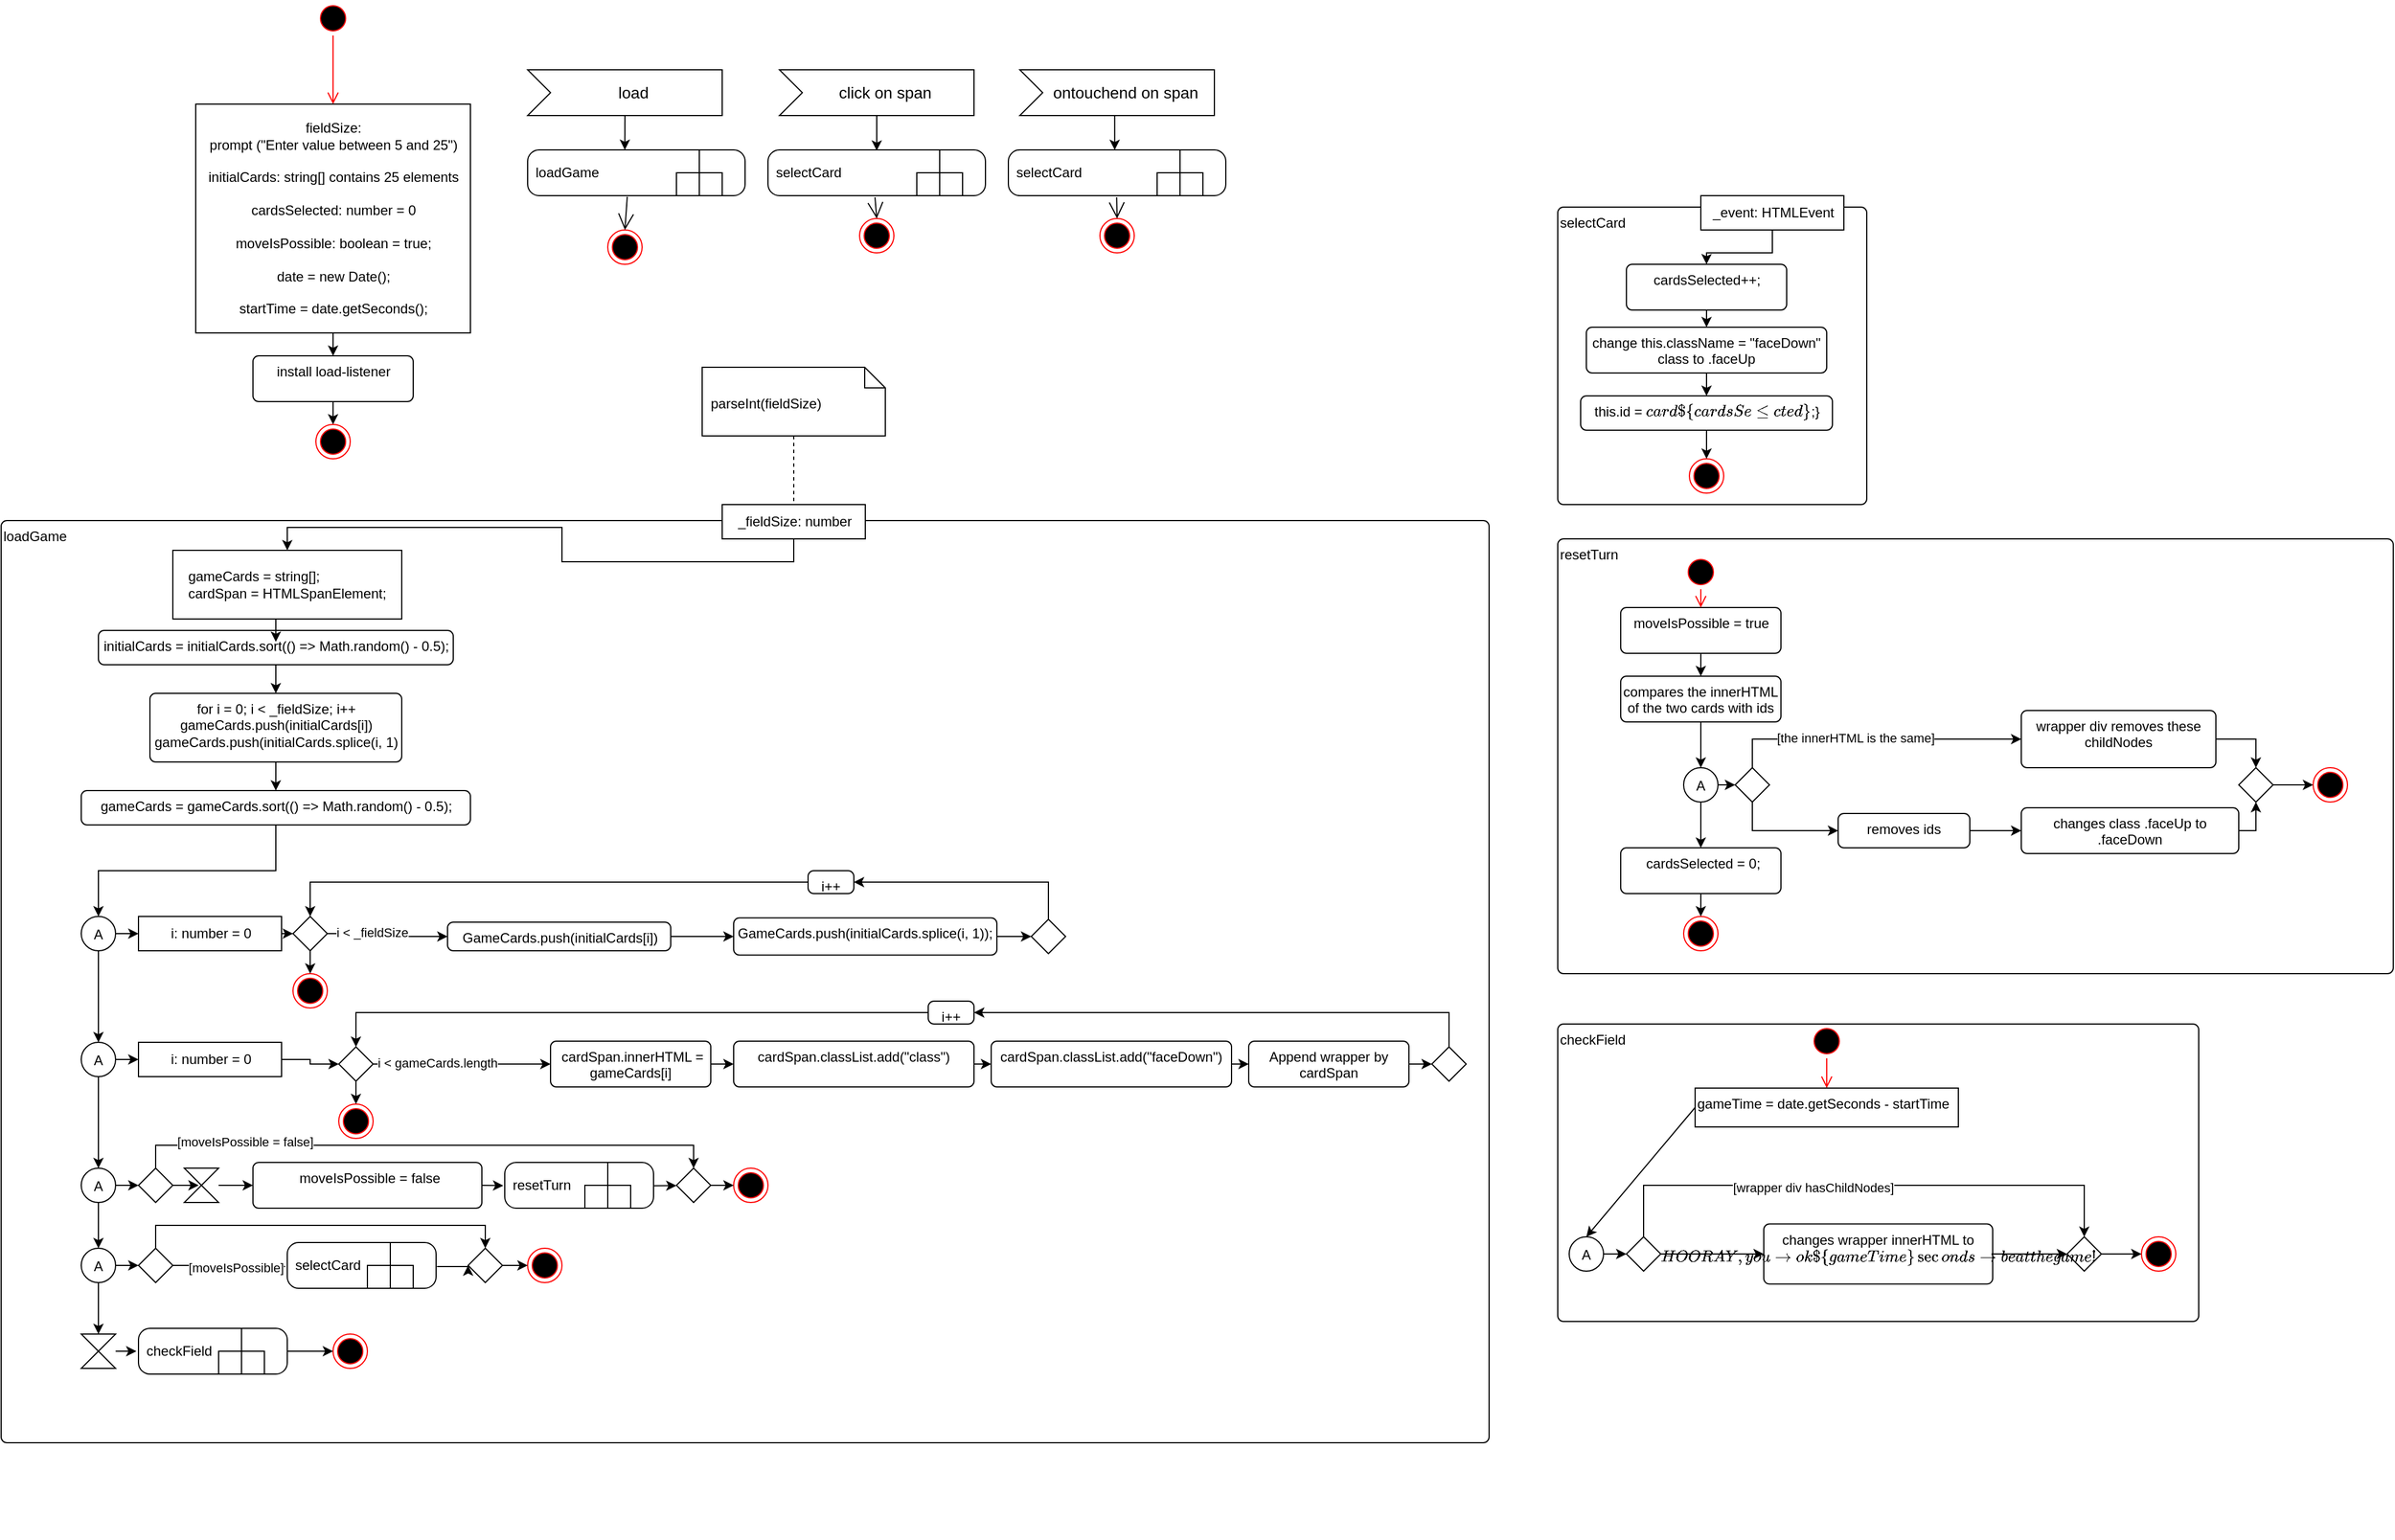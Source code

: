 <mxfile version="17.4.2" type="device"><diagram id="jdopjP7UyRHv-_mpUukn" name="Page-1"><mxGraphModel dx="951" dy="533" grid="1" gridSize="10" guides="1" tooltips="1" connect="1" arrows="0" fold="1" page="1" pageScale="1" pageWidth="2336" pageHeight="1654" background="none" math="0" shadow="0"><root><mxCell id="0"/><mxCell id="1" parent="0"/><mxCell id="LAQ2W7BUD5hDsQuwMVyT-1" value="" style="ellipse;html=1;shape=startState;fillColor=#000000;strokeColor=#ff0000;" vertex="1" parent="1"><mxGeometry x="465" y="200" width="30" height="30" as="geometry"/></mxCell><mxCell id="LAQ2W7BUD5hDsQuwMVyT-2" value="" style="edgeStyle=orthogonalEdgeStyle;html=1;verticalAlign=bottom;endArrow=open;endSize=8;strokeColor=#ff0000;rounded=0;entryX=0.5;entryY=0;entryDx=0;entryDy=0;" edge="1" source="LAQ2W7BUD5hDsQuwMVyT-1" parent="1" target="LAQ2W7BUD5hDsQuwMVyT-3"><mxGeometry relative="1" as="geometry"><mxPoint x="465" y="300" as="targetPoint"/></mxGeometry></mxCell><mxCell id="LAQ2W7BUD5hDsQuwMVyT-111" style="edgeStyle=orthogonalEdgeStyle;rounded=0;orthogonalLoop=1;jettySize=auto;html=1;exitX=0.5;exitY=1;exitDx=0;exitDy=0;entryX=0.5;entryY=0;entryDx=0;entryDy=0;" edge="1" parent="1" source="LAQ2W7BUD5hDsQuwMVyT-3" target="LAQ2W7BUD5hDsQuwMVyT-6"><mxGeometry relative="1" as="geometry"/></mxCell><mxCell id="LAQ2W7BUD5hDsQuwMVyT-3" value="fieldSize:&lt;br&gt;prompt (&quot;Enter value between 5 and 25&quot;)&lt;br&gt;&lt;br&gt;initialCards: string[] contains 25 elements&lt;br&gt;&lt;br&gt;cardsSelected: number = 0&lt;br&gt;&lt;br&gt;moveIsPossible: boolean = true;&lt;br&gt;&lt;br&gt;date = new Date();&lt;br&gt;&lt;br&gt;startTime = date.getSeconds();" style="html=1;" vertex="1" parent="1"><mxGeometry x="360" y="290" width="240" height="200" as="geometry"/></mxCell><mxCell id="LAQ2W7BUD5hDsQuwMVyT-101" style="edgeStyle=orthogonalEdgeStyle;rounded=0;orthogonalLoop=1;jettySize=auto;html=1;exitX=0;exitY=0;exitDx=85;exitDy=40;exitPerimeter=0;entryX=0.447;entryY=0;entryDx=0;entryDy=0;entryPerimeter=0;" edge="1" parent="1" source="LAQ2W7BUD5hDsQuwMVyT-4" target="LAQ2W7BUD5hDsQuwMVyT-5"><mxGeometry relative="1" as="geometry"/></mxCell><mxCell id="LAQ2W7BUD5hDsQuwMVyT-4" value="load" style="html=1;shape=mxgraph.infographic.ribbonSimple;notch1=20;notch2=0;align=center;verticalAlign=middle;fontSize=14;fontStyle=0;fillColor=#FFFFFF;flipH=0;spacingRight=0;spacingLeft=14;" vertex="1" parent="1"><mxGeometry x="650" y="260" width="170" height="40" as="geometry"/></mxCell><mxCell id="LAQ2W7BUD5hDsQuwMVyT-5" value="loadGame" style="shape=mxgraph.uml25.behaviorAction;html=1;rounded=1;absoluteArcSize=1;arcSize=10;align=left;spacingLeft=5;" vertex="1" parent="1"><mxGeometry x="650" y="330" width="190" height="40" as="geometry"/></mxCell><mxCell id="LAQ2W7BUD5hDsQuwMVyT-113" style="edgeStyle=orthogonalEdgeStyle;rounded=0;orthogonalLoop=1;jettySize=auto;html=1;exitX=0.5;exitY=1;exitDx=0;exitDy=0;entryX=0.5;entryY=0;entryDx=0;entryDy=0;" edge="1" parent="1" source="LAQ2W7BUD5hDsQuwMVyT-6" target="LAQ2W7BUD5hDsQuwMVyT-112"><mxGeometry relative="1" as="geometry"/></mxCell><mxCell id="LAQ2W7BUD5hDsQuwMVyT-6" value="install load-listener" style="html=1;align=center;verticalAlign=top;rounded=1;absoluteArcSize=1;arcSize=10;dashed=0;" vertex="1" parent="1"><mxGeometry x="410" y="510" width="140" height="40" as="geometry"/></mxCell><mxCell id="LAQ2W7BUD5hDsQuwMVyT-102" style="edgeStyle=orthogonalEdgeStyle;rounded=0;orthogonalLoop=1;jettySize=auto;html=1;exitX=0;exitY=0;exitDx=85;exitDy=40;exitPerimeter=0;entryX=0.5;entryY=0.017;entryDx=0;entryDy=0;entryPerimeter=0;" edge="1" parent="1" source="LAQ2W7BUD5hDsQuwMVyT-8" target="LAQ2W7BUD5hDsQuwMVyT-10"><mxGeometry relative="1" as="geometry"/></mxCell><mxCell id="LAQ2W7BUD5hDsQuwMVyT-8" value="click on span" style="html=1;shape=mxgraph.infographic.ribbonSimple;notch1=20;notch2=0;align=center;verticalAlign=middle;fontSize=14;fontStyle=0;fillColor=#FFFFFF;flipH=0;spacingRight=0;spacingLeft=14;" vertex="1" parent="1"><mxGeometry x="870" y="260" width="170" height="40" as="geometry"/></mxCell><mxCell id="LAQ2W7BUD5hDsQuwMVyT-103" style="edgeStyle=orthogonalEdgeStyle;rounded=0;orthogonalLoop=1;jettySize=auto;html=1;exitX=0;exitY=0;exitDx=85;exitDy=40;exitPerimeter=0;entryX=0.489;entryY=0.002;entryDx=0;entryDy=0;entryPerimeter=0;" edge="1" parent="1" source="LAQ2W7BUD5hDsQuwMVyT-9" target="LAQ2W7BUD5hDsQuwMVyT-14"><mxGeometry relative="1" as="geometry"/></mxCell><mxCell id="LAQ2W7BUD5hDsQuwMVyT-9" value="ontouchend on span" style="html=1;shape=mxgraph.infographic.ribbonSimple;notch1=20;notch2=0;align=center;verticalAlign=middle;fontSize=14;fontStyle=0;fillColor=#FFFFFF;flipH=0;spacingRight=0;spacingLeft=14;" vertex="1" parent="1"><mxGeometry x="1080" y="260" width="170" height="40" as="geometry"/></mxCell><mxCell id="LAQ2W7BUD5hDsQuwMVyT-10" value="selectCard" style="shape=mxgraph.uml25.behaviorAction;html=1;rounded=1;absoluteArcSize=1;arcSize=10;align=left;spacingLeft=5;" vertex="1" parent="1"><mxGeometry x="860" y="330" width="190" height="40" as="geometry"/></mxCell><mxCell id="LAQ2W7BUD5hDsQuwMVyT-14" value="selectCard" style="shape=mxgraph.uml25.behaviorAction;html=1;rounded=1;absoluteArcSize=1;arcSize=10;align=left;spacingLeft=5;" vertex="1" parent="1"><mxGeometry x="1070" y="330" width="190" height="40" as="geometry"/></mxCell><mxCell id="LAQ2W7BUD5hDsQuwMVyT-97" value="" style="group" vertex="1" connectable="0" parent="1"><mxGeometry x="1550" y="670" width="730" height="380" as="geometry"/></mxCell><mxCell id="LAQ2W7BUD5hDsQuwMVyT-12" value="resetTurn&lt;br&gt;&lt;br&gt;&lt;br&gt;" style="html=1;align=left;verticalAlign=top;rounded=1;absoluteArcSize=1;arcSize=10;dashed=0;" vertex="1" parent="LAQ2W7BUD5hDsQuwMVyT-97"><mxGeometry width="730" height="380" as="geometry"/></mxCell><mxCell id="LAQ2W7BUD5hDsQuwMVyT-51" value="&amp;nbsp;cardsSelected = 0;" style="html=1;align=center;verticalAlign=top;rounded=1;absoluteArcSize=1;arcSize=10;dashed=0;" vertex="1" parent="LAQ2W7BUD5hDsQuwMVyT-97"><mxGeometry x="55" y="270" width="140" height="40" as="geometry"/></mxCell><mxCell id="LAQ2W7BUD5hDsQuwMVyT-81" style="edgeStyle=orthogonalEdgeStyle;rounded=0;orthogonalLoop=1;jettySize=auto;html=1;exitX=0.5;exitY=1;exitDx=0;exitDy=0;entryX=0.5;entryY=0;entryDx=0;entryDy=0;" edge="1" parent="LAQ2W7BUD5hDsQuwMVyT-97" source="LAQ2W7BUD5hDsQuwMVyT-247" target="LAQ2W7BUD5hDsQuwMVyT-51"><mxGeometry relative="1" as="geometry"><mxPoint x="125" y="248" as="sourcePoint"/></mxGeometry></mxCell><mxCell id="LAQ2W7BUD5hDsQuwMVyT-80" style="edgeStyle=orthogonalEdgeStyle;rounded=0;orthogonalLoop=1;jettySize=auto;html=1;exitX=0.5;exitY=1;exitDx=0;exitDy=0;entryX=0.5;entryY=0;entryDx=0;entryDy=0;" edge="1" parent="LAQ2W7BUD5hDsQuwMVyT-97" source="LAQ2W7BUD5hDsQuwMVyT-53" target="LAQ2W7BUD5hDsQuwMVyT-247"><mxGeometry relative="1" as="geometry"><mxPoint x="125" y="178" as="targetPoint"/></mxGeometry></mxCell><mxCell id="LAQ2W7BUD5hDsQuwMVyT-53" value="compares the innerHTML of the two cards with ids" style="html=1;align=center;verticalAlign=top;rounded=1;absoluteArcSize=1;arcSize=10;dashed=0;whiteSpace=wrap;" vertex="1" parent="LAQ2W7BUD5hDsQuwMVyT-97"><mxGeometry x="55" y="120" width="140" height="40" as="geometry"/></mxCell><mxCell id="LAQ2W7BUD5hDsQuwMVyT-96" style="edgeStyle=orthogonalEdgeStyle;rounded=0;orthogonalLoop=1;jettySize=auto;html=1;exitX=0.5;exitY=1;exitDx=0;exitDy=0;entryX=0.5;entryY=0;entryDx=0;entryDy=0;" edge="1" parent="LAQ2W7BUD5hDsQuwMVyT-97" source="LAQ2W7BUD5hDsQuwMVyT-54" target="LAQ2W7BUD5hDsQuwMVyT-53"><mxGeometry relative="1" as="geometry"/></mxCell><mxCell id="LAQ2W7BUD5hDsQuwMVyT-54" value="moveIsPossible = true" style="html=1;align=center;verticalAlign=top;rounded=1;absoluteArcSize=1;arcSize=10;dashed=0;" vertex="1" parent="LAQ2W7BUD5hDsQuwMVyT-97"><mxGeometry x="55" y="60" width="140" height="40" as="geometry"/></mxCell><mxCell id="LAQ2W7BUD5hDsQuwMVyT-82" value="" style="ellipse;html=1;shape=endState;fillColor=#000000;strokeColor=#ff0000;" vertex="1" parent="LAQ2W7BUD5hDsQuwMVyT-97"><mxGeometry x="110" y="330" width="30" height="30" as="geometry"/></mxCell><mxCell id="LAQ2W7BUD5hDsQuwMVyT-83" style="edgeStyle=orthogonalEdgeStyle;rounded=0;orthogonalLoop=1;jettySize=auto;html=1;exitX=0.5;exitY=1;exitDx=0;exitDy=0;entryX=0.5;entryY=0;entryDx=0;entryDy=0;" edge="1" parent="LAQ2W7BUD5hDsQuwMVyT-97" source="LAQ2W7BUD5hDsQuwMVyT-51" target="LAQ2W7BUD5hDsQuwMVyT-82"><mxGeometry relative="1" as="geometry"/></mxCell><mxCell id="LAQ2W7BUD5hDsQuwMVyT-92" value="" style="ellipse;html=1;shape=startState;fillColor=#000000;strokeColor=#ff0000;" vertex="1" parent="LAQ2W7BUD5hDsQuwMVyT-97"><mxGeometry x="110" y="14" width="30" height="30" as="geometry"/></mxCell><mxCell id="LAQ2W7BUD5hDsQuwMVyT-93" value="" style="edgeStyle=orthogonalEdgeStyle;html=1;verticalAlign=bottom;endArrow=open;endSize=8;strokeColor=#ff0000;rounded=0;entryX=0.5;entryY=0;entryDx=0;entryDy=0;" edge="1" source="LAQ2W7BUD5hDsQuwMVyT-92" parent="LAQ2W7BUD5hDsQuwMVyT-97" target="LAQ2W7BUD5hDsQuwMVyT-54"><mxGeometry relative="1" as="geometry"><mxPoint x="125" y="104" as="targetPoint"/></mxGeometry></mxCell><mxCell id="LAQ2W7BUD5hDsQuwMVyT-250" value="" style="group" vertex="1" connectable="0" parent="LAQ2W7BUD5hDsQuwMVyT-97"><mxGeometry x="110" y="150" width="580" height="125" as="geometry"/></mxCell><mxCell id="LAQ2W7BUD5hDsQuwMVyT-225" value="" style="group" vertex="1" connectable="0" parent="LAQ2W7BUD5hDsQuwMVyT-250"><mxGeometry x="45" width="535" height="125" as="geometry"/></mxCell><mxCell id="LAQ2W7BUD5hDsQuwMVyT-198" value="" style="rhombus;strokeColor=default;gradientColor=none;" vertex="1" parent="LAQ2W7BUD5hDsQuwMVyT-225"><mxGeometry x="440" y="50" width="30" height="30" as="geometry"/></mxCell><mxCell id="LAQ2W7BUD5hDsQuwMVyT-199" value="" style="rhombus;strokeColor=default;gradientColor=none;" vertex="1" parent="LAQ2W7BUD5hDsQuwMVyT-225"><mxGeometry y="50" width="30" height="30" as="geometry"/></mxCell><mxCell id="LAQ2W7BUD5hDsQuwMVyT-204" value="&lt;span style=&quot;color: rgba(0 , 0 , 0 , 0) ; font-family: monospace ; font-size: 0px&quot;&gt;%3CmxGraphModel%3E%3Croot%3E%3CmxCell%20id%3D%220%22%2F%3E%3CmxCell%20id%3D%221%22%20parent%3D%220%22%2F%3E%3CmxCell%20id%3D%222%22%20value%3D%22if%20they%20are%20the%20same%20they%20get%20removed%20from%20the%20div%2C%26lt%3Bbr%26gt%3Belse%20it%20changes%20class%20.faceUp%20to%20.faceDown%22%20style%3D%22html%3D1%3Balign%3Dcenter%3BverticalAlign%3Dtop%3Brounded%3D1%3BabsoluteArcSize%3D1%3BarcSize%3D10%3Bdashed%3D0%3BwhiteSpace%3Dwrap%3B%22%20vertex%3D%221%22%20parent%3D%221%22%3E%3CmxGeometry%20x%3D%221130%22%20y%3D%22818%22%20width%3D%22190%22%20height%3D%2270%22%20as%3D%22geometry%22%2F%3E%3C%2FmxCell%3E%3C%2Froot%3E%3C%2FmxGraphModel%3E&lt;/span&gt;removes ids" style="html=1;align=center;verticalAlign=top;rounded=1;absoluteArcSize=1;arcSize=10;dashed=0;whiteSpace=wrap;" vertex="1" parent="LAQ2W7BUD5hDsQuwMVyT-225"><mxGeometry x="90" y="90" width="115" height="30" as="geometry"/></mxCell><mxCell id="LAQ2W7BUD5hDsQuwMVyT-208" style="edgeStyle=orthogonalEdgeStyle;rounded=0;orthogonalLoop=1;jettySize=auto;html=1;exitX=0.5;exitY=1;exitDx=0;exitDy=0;entryX=0;entryY=0.5;entryDx=0;entryDy=0;" edge="1" parent="LAQ2W7BUD5hDsQuwMVyT-225" source="LAQ2W7BUD5hDsQuwMVyT-199" target="LAQ2W7BUD5hDsQuwMVyT-204"><mxGeometry relative="1" as="geometry"/></mxCell><mxCell id="LAQ2W7BUD5hDsQuwMVyT-210" style="edgeStyle=orthogonalEdgeStyle;rounded=0;orthogonalLoop=1;jettySize=auto;html=1;exitX=1;exitY=0.5;exitDx=0;exitDy=0;entryX=0.5;entryY=0;entryDx=0;entryDy=0;" edge="1" parent="LAQ2W7BUD5hDsQuwMVyT-225" source="LAQ2W7BUD5hDsQuwMVyT-205" target="LAQ2W7BUD5hDsQuwMVyT-198"><mxGeometry relative="1" as="geometry"/></mxCell><mxCell id="LAQ2W7BUD5hDsQuwMVyT-205" value="wrapper div removes these childNodes" style="html=1;align=center;verticalAlign=top;rounded=1;absoluteArcSize=1;arcSize=10;dashed=0;whiteSpace=wrap;" vertex="1" parent="LAQ2W7BUD5hDsQuwMVyT-225"><mxGeometry x="250" width="170" height="50" as="geometry"/></mxCell><mxCell id="LAQ2W7BUD5hDsQuwMVyT-207" style="edgeStyle=orthogonalEdgeStyle;rounded=0;orthogonalLoop=1;jettySize=auto;html=1;exitX=0.5;exitY=0;exitDx=0;exitDy=0;entryX=0;entryY=0.5;entryDx=0;entryDy=0;" edge="1" parent="LAQ2W7BUD5hDsQuwMVyT-225" source="LAQ2W7BUD5hDsQuwMVyT-199" target="LAQ2W7BUD5hDsQuwMVyT-205"><mxGeometry relative="1" as="geometry"/></mxCell><mxCell id="LAQ2W7BUD5hDsQuwMVyT-249" value="[the innerHTML is the same]" style="edgeLabel;html=1;align=center;verticalAlign=middle;resizable=0;points=[];" vertex="1" connectable="0" parent="LAQ2W7BUD5hDsQuwMVyT-207"><mxGeometry x="-0.118" y="1" relative="1" as="geometry"><mxPoint as="offset"/></mxGeometry></mxCell><mxCell id="LAQ2W7BUD5hDsQuwMVyT-211" style="edgeStyle=orthogonalEdgeStyle;rounded=0;orthogonalLoop=1;jettySize=auto;html=1;exitX=1;exitY=0.5;exitDx=0;exitDy=0;entryX=0.5;entryY=1;entryDx=0;entryDy=0;" edge="1" parent="LAQ2W7BUD5hDsQuwMVyT-225" source="LAQ2W7BUD5hDsQuwMVyT-206" target="LAQ2W7BUD5hDsQuwMVyT-198"><mxGeometry relative="1" as="geometry"/></mxCell><mxCell id="LAQ2W7BUD5hDsQuwMVyT-206" value="changes class .faceUp to .faceDown" style="html=1;align=center;verticalAlign=top;rounded=1;absoluteArcSize=1;arcSize=10;dashed=0;whiteSpace=wrap;" vertex="1" parent="LAQ2W7BUD5hDsQuwMVyT-225"><mxGeometry x="250" y="85" width="190" height="40" as="geometry"/></mxCell><mxCell id="LAQ2W7BUD5hDsQuwMVyT-209" style="edgeStyle=orthogonalEdgeStyle;rounded=0;orthogonalLoop=1;jettySize=auto;html=1;exitX=1;exitY=0.5;exitDx=0;exitDy=0;entryX=0;entryY=0.5;entryDx=0;entryDy=0;" edge="1" parent="LAQ2W7BUD5hDsQuwMVyT-225" source="LAQ2W7BUD5hDsQuwMVyT-204" target="LAQ2W7BUD5hDsQuwMVyT-206"><mxGeometry relative="1" as="geometry"/></mxCell><mxCell id="LAQ2W7BUD5hDsQuwMVyT-212" value="" style="ellipse;html=1;shape=endState;fillColor=#000000;strokeColor=#ff0000;" vertex="1" parent="LAQ2W7BUD5hDsQuwMVyT-225"><mxGeometry x="505" y="50" width="30" height="30" as="geometry"/></mxCell><mxCell id="LAQ2W7BUD5hDsQuwMVyT-213" style="edgeStyle=orthogonalEdgeStyle;rounded=0;orthogonalLoop=1;jettySize=auto;html=1;exitX=1;exitY=0.5;exitDx=0;exitDy=0;entryX=0;entryY=0.5;entryDx=0;entryDy=0;" edge="1" parent="LAQ2W7BUD5hDsQuwMVyT-225" source="LAQ2W7BUD5hDsQuwMVyT-198" target="LAQ2W7BUD5hDsQuwMVyT-212"><mxGeometry relative="1" as="geometry"/></mxCell><mxCell id="LAQ2W7BUD5hDsQuwMVyT-248" style="edgeStyle=orthogonalEdgeStyle;rounded=0;orthogonalLoop=1;jettySize=auto;html=1;exitX=1;exitY=0.5;exitDx=0;exitDy=0;entryX=0;entryY=0.5;entryDx=0;entryDy=0;" edge="1" parent="LAQ2W7BUD5hDsQuwMVyT-250" source="LAQ2W7BUD5hDsQuwMVyT-247" target="LAQ2W7BUD5hDsQuwMVyT-199"><mxGeometry relative="1" as="geometry"/></mxCell><mxCell id="LAQ2W7BUD5hDsQuwMVyT-247" value="A" style="ellipse;fillColor=#ffffff;strokeColor=#000000;" vertex="1" parent="LAQ2W7BUD5hDsQuwMVyT-250"><mxGeometry y="50" width="30" height="30" as="geometry"/></mxCell><mxCell id="LAQ2W7BUD5hDsQuwMVyT-98" value="" style="group" vertex="1" connectable="0" parent="1"><mxGeometry x="1550" y="1094" width="660" height="450" as="geometry"/></mxCell><mxCell id="LAQ2W7BUD5hDsQuwMVyT-251" value="" style="group" vertex="1" connectable="0" parent="LAQ2W7BUD5hDsQuwMVyT-98"><mxGeometry width="560" height="450" as="geometry"/></mxCell><mxCell id="LAQ2W7BUD5hDsQuwMVyT-13" value="checkField&lt;br&gt;&lt;br&gt;" style="html=1;align=left;verticalAlign=top;rounded=1;absoluteArcSize=1;arcSize=10;dashed=0;" vertex="1" parent="LAQ2W7BUD5hDsQuwMVyT-251"><mxGeometry width="560" height="260" as="geometry"/></mxCell><mxCell id="LAQ2W7BUD5hDsQuwMVyT-84" value="" style="ellipse;html=1;shape=startState;fillColor=#000000;strokeColor=#ff0000;" vertex="1" parent="LAQ2W7BUD5hDsQuwMVyT-251"><mxGeometry x="220" width="30" height="30" as="geometry"/></mxCell><mxCell id="LAQ2W7BUD5hDsQuwMVyT-85" value="" style="edgeStyle=orthogonalEdgeStyle;html=1;verticalAlign=bottom;endArrow=open;endSize=8;strokeColor=#ff0000;rounded=0;entryX=0.5;entryY=0;entryDx=0;entryDy=0;" edge="1" source="LAQ2W7BUD5hDsQuwMVyT-84" parent="LAQ2W7BUD5hDsQuwMVyT-251" target="LAQ2W7BUD5hDsQuwMVyT-261"><mxGeometry relative="1" as="geometry"><mxPoint x="140" y="60" as="targetPoint"/></mxGeometry></mxCell><mxCell id="LAQ2W7BUD5hDsQuwMVyT-261" value="gameTime = date.getSeconds - startTime" style="whiteSpace=wrap;html=1;strokeColor=default;gradientColor=none;verticalAlign=top;align=left;" vertex="1" parent="LAQ2W7BUD5hDsQuwMVyT-251"><mxGeometry x="120" y="56" width="230" height="34" as="geometry"/></mxCell><mxCell id="LAQ2W7BUD5hDsQuwMVyT-263" value="A" style="ellipse;fillColor=#ffffff;strokeColor=#000000;" vertex="1" parent="LAQ2W7BUD5hDsQuwMVyT-251"><mxGeometry x="10" y="186.0" width="30" height="30" as="geometry"/></mxCell><mxCell id="LAQ2W7BUD5hDsQuwMVyT-226" value="" style="group" vertex="1" connectable="0" parent="LAQ2W7BUD5hDsQuwMVyT-251"><mxGeometry x="60" y="146.01" width="480" height="81.25" as="geometry"/></mxCell><mxCell id="LAQ2W7BUD5hDsQuwMVyT-201" value="" style="rhombus;strokeColor=default;gradientColor=none;" vertex="1" parent="LAQ2W7BUD5hDsQuwMVyT-226"><mxGeometry x="385" y="40" width="30" height="30" as="geometry"/></mxCell><mxCell id="LAQ2W7BUD5hDsQuwMVyT-215" style="edgeStyle=orthogonalEdgeStyle;rounded=0;orthogonalLoop=1;jettySize=auto;html=1;exitX=0.5;exitY=0;exitDx=0;exitDy=0;entryX=0.5;entryY=0;entryDx=0;entryDy=0;" edge="1" parent="LAQ2W7BUD5hDsQuwMVyT-226" source="LAQ2W7BUD5hDsQuwMVyT-202" target="LAQ2W7BUD5hDsQuwMVyT-201"><mxGeometry relative="1" as="geometry"><Array as="points"><mxPoint x="15" y="-5"/><mxPoint x="400" y="-5"/></Array></mxGeometry></mxCell><mxCell id="LAQ2W7BUD5hDsQuwMVyT-218" value="[wrapper div hasChildNodes]" style="edgeLabel;html=1;align=center;verticalAlign=middle;resizable=0;points=[];" vertex="1" connectable="0" parent="LAQ2W7BUD5hDsQuwMVyT-215"><mxGeometry x="-0.187" y="-2" relative="1" as="geometry"><mxPoint as="offset"/></mxGeometry></mxCell><mxCell id="LAQ2W7BUD5hDsQuwMVyT-202" value="" style="rhombus;strokeColor=default;gradientColor=none;" vertex="1" parent="LAQ2W7BUD5hDsQuwMVyT-226"><mxGeometry y="40" width="30" height="30" as="geometry"/></mxCell><mxCell id="LAQ2W7BUD5hDsQuwMVyT-217" style="edgeStyle=orthogonalEdgeStyle;rounded=0;orthogonalLoop=1;jettySize=auto;html=1;exitX=1;exitY=0.5;exitDx=0;exitDy=0;entryX=0;entryY=0.5;entryDx=0;entryDy=0;" edge="1" parent="LAQ2W7BUD5hDsQuwMVyT-226" source="LAQ2W7BUD5hDsQuwMVyT-214" target="LAQ2W7BUD5hDsQuwMVyT-201"><mxGeometry relative="1" as="geometry"/></mxCell><mxCell id="LAQ2W7BUD5hDsQuwMVyT-214" value="changes wrapper innerHTML to `HOORAY, you took ${gameTime} seconds to beat the game!`" style="html=1;align=center;verticalAlign=top;rounded=1;absoluteArcSize=1;arcSize=10;dashed=0;whiteSpace=wrap;" vertex="1" parent="LAQ2W7BUD5hDsQuwMVyT-226"><mxGeometry x="120" y="28.75" width="200" height="52.5" as="geometry"/></mxCell><mxCell id="LAQ2W7BUD5hDsQuwMVyT-216" style="edgeStyle=orthogonalEdgeStyle;rounded=0;orthogonalLoop=1;jettySize=auto;html=1;exitX=1;exitY=0.5;exitDx=0;exitDy=0;entryX=0;entryY=0.5;entryDx=0;entryDy=0;" edge="1" parent="LAQ2W7BUD5hDsQuwMVyT-226" source="LAQ2W7BUD5hDsQuwMVyT-202" target="LAQ2W7BUD5hDsQuwMVyT-214"><mxGeometry relative="1" as="geometry"/></mxCell><mxCell id="LAQ2W7BUD5hDsQuwMVyT-219" value="" style="ellipse;html=1;shape=endState;fillColor=#000000;strokeColor=#ff0000;" vertex="1" parent="LAQ2W7BUD5hDsQuwMVyT-226"><mxGeometry x="450" y="40" width="30" height="30" as="geometry"/></mxCell><mxCell id="LAQ2W7BUD5hDsQuwMVyT-220" style="edgeStyle=orthogonalEdgeStyle;rounded=0;orthogonalLoop=1;jettySize=auto;html=1;exitX=1;exitY=0.5;exitDx=0;exitDy=0;entryX=0;entryY=0.5;entryDx=0;entryDy=0;" edge="1" parent="LAQ2W7BUD5hDsQuwMVyT-226" source="LAQ2W7BUD5hDsQuwMVyT-201" target="LAQ2W7BUD5hDsQuwMVyT-219"><mxGeometry relative="1" as="geometry"/></mxCell><mxCell id="LAQ2W7BUD5hDsQuwMVyT-269" value="" style="endArrow=classic;html=1;rounded=1;exitX=0;exitY=0.5;exitDx=0;exitDy=0;entryX=0.5;entryY=0;entryDx=0;entryDy=0;" edge="1" parent="LAQ2W7BUD5hDsQuwMVyT-251" source="LAQ2W7BUD5hDsQuwMVyT-261" target="LAQ2W7BUD5hDsQuwMVyT-263"><mxGeometry width="50" height="50" relative="1" as="geometry"><mxPoint x="90" y="256" as="sourcePoint"/><mxPoint x="140" y="206" as="targetPoint"/></mxGeometry></mxCell><mxCell id="LAQ2W7BUD5hDsQuwMVyT-270" value="" style="endArrow=classic;html=1;rounded=1;exitX=1;exitY=0.5;exitDx=0;exitDy=0;entryX=0;entryY=0.5;entryDx=0;entryDy=0;" edge="1" parent="LAQ2W7BUD5hDsQuwMVyT-251" source="LAQ2W7BUD5hDsQuwMVyT-263" target="LAQ2W7BUD5hDsQuwMVyT-202"><mxGeometry width="50" height="50" relative="1" as="geometry"><mxPoint x="90" y="256" as="sourcePoint"/><mxPoint x="140" y="206" as="targetPoint"/></mxGeometry></mxCell><mxCell id="LAQ2W7BUD5hDsQuwMVyT-99" value="" style="group" vertex="1" connectable="0" parent="1"><mxGeometry x="1550" y="370" width="270" height="270" as="geometry"/></mxCell><mxCell id="LAQ2W7BUD5hDsQuwMVyT-11" value="selectCard&lt;br&gt;&lt;br&gt;&lt;br&gt;" style="html=1;align=left;verticalAlign=top;rounded=1;absoluteArcSize=1;arcSize=10;dashed=0;" vertex="1" parent="LAQ2W7BUD5hDsQuwMVyT-99"><mxGeometry y="10" width="270" height="260" as="geometry"/></mxCell><mxCell id="LAQ2W7BUD5hDsQuwMVyT-20" value="_event: HTMLEvent" style="html=1;" vertex="1" parent="LAQ2W7BUD5hDsQuwMVyT-99"><mxGeometry x="125" width="125" height="30" as="geometry"/></mxCell><mxCell id="LAQ2W7BUD5hDsQuwMVyT-31" value="this.id = `card${cardsSelected}`;}" style="html=1;align=center;verticalAlign=top;rounded=1;absoluteArcSize=1;arcSize=10;dashed=0;" vertex="1" parent="LAQ2W7BUD5hDsQuwMVyT-99"><mxGeometry x="20" y="175" width="220" height="30" as="geometry"/></mxCell><mxCell id="LAQ2W7BUD5hDsQuwMVyT-75" style="edgeStyle=orthogonalEdgeStyle;rounded=0;orthogonalLoop=1;jettySize=auto;html=1;exitX=0.5;exitY=1;exitDx=0;exitDy=0;entryX=0.5;entryY=0;entryDx=0;entryDy=0;" edge="1" parent="LAQ2W7BUD5hDsQuwMVyT-99" source="LAQ2W7BUD5hDsQuwMVyT-32" target="LAQ2W7BUD5hDsQuwMVyT-31"><mxGeometry relative="1" as="geometry"/></mxCell><mxCell id="LAQ2W7BUD5hDsQuwMVyT-32" value="change this.className = &quot;faceDown&quot; class to .faceUp" style="html=1;align=center;verticalAlign=top;rounded=1;absoluteArcSize=1;arcSize=10;dashed=0;whiteSpace=wrap;" vertex="1" parent="LAQ2W7BUD5hDsQuwMVyT-99"><mxGeometry x="25" y="115" width="210" height="40" as="geometry"/></mxCell><mxCell id="LAQ2W7BUD5hDsQuwMVyT-74" style="edgeStyle=orthogonalEdgeStyle;rounded=0;orthogonalLoop=1;jettySize=auto;html=1;exitX=0.5;exitY=1;exitDx=0;exitDy=0;entryX=0.5;entryY=0;entryDx=0;entryDy=0;" edge="1" parent="LAQ2W7BUD5hDsQuwMVyT-99" source="LAQ2W7BUD5hDsQuwMVyT-33" target="LAQ2W7BUD5hDsQuwMVyT-32"><mxGeometry relative="1" as="geometry"/></mxCell><mxCell id="LAQ2W7BUD5hDsQuwMVyT-33" value="cardsSelected++;" style="html=1;align=center;verticalAlign=top;rounded=1;absoluteArcSize=1;arcSize=10;dashed=0;" vertex="1" parent="LAQ2W7BUD5hDsQuwMVyT-99"><mxGeometry x="60" y="60" width="140" height="40" as="geometry"/></mxCell><mxCell id="LAQ2W7BUD5hDsQuwMVyT-73" style="edgeStyle=orthogonalEdgeStyle;rounded=0;orthogonalLoop=1;jettySize=auto;html=1;exitX=0.5;exitY=1;exitDx=0;exitDy=0;entryX=0.5;entryY=0;entryDx=0;entryDy=0;" edge="1" parent="LAQ2W7BUD5hDsQuwMVyT-99" source="LAQ2W7BUD5hDsQuwMVyT-20" target="LAQ2W7BUD5hDsQuwMVyT-33"><mxGeometry relative="1" as="geometry"/></mxCell><mxCell id="LAQ2W7BUD5hDsQuwMVyT-76" value="" style="ellipse;html=1;shape=endState;fillColor=#000000;strokeColor=#ff0000;" vertex="1" parent="LAQ2W7BUD5hDsQuwMVyT-99"><mxGeometry x="115" y="230" width="30" height="30" as="geometry"/></mxCell><mxCell id="LAQ2W7BUD5hDsQuwMVyT-77" style="edgeStyle=orthogonalEdgeStyle;rounded=0;orthogonalLoop=1;jettySize=auto;html=1;exitX=0.5;exitY=1;exitDx=0;exitDy=0;entryX=0.5;entryY=0;entryDx=0;entryDy=0;" edge="1" parent="LAQ2W7BUD5hDsQuwMVyT-99" source="LAQ2W7BUD5hDsQuwMVyT-31" target="LAQ2W7BUD5hDsQuwMVyT-76"><mxGeometry relative="1" as="geometry"/></mxCell><mxCell id="LAQ2W7BUD5hDsQuwMVyT-104" value="" style="ellipse;html=1;shape=endState;fillColor=#000000;strokeColor=#ff0000;" vertex="1" parent="1"><mxGeometry x="1150" y="390" width="30" height="30" as="geometry"/></mxCell><mxCell id="LAQ2W7BUD5hDsQuwMVyT-105" value="" style="ellipse;html=1;shape=endState;fillColor=#000000;strokeColor=#ff0000;" vertex="1" parent="1"><mxGeometry x="940" y="390" width="30" height="30" as="geometry"/></mxCell><mxCell id="LAQ2W7BUD5hDsQuwMVyT-106" value="" style="ellipse;html=1;shape=endState;fillColor=#000000;strokeColor=#ff0000;" vertex="1" parent="1"><mxGeometry x="720" y="400" width="30" height="30" as="geometry"/></mxCell><mxCell id="LAQ2W7BUD5hDsQuwMVyT-108" value="" style="endArrow=open;endFill=1;endSize=12;html=1;rounded=0;exitX=0.458;exitY=1.025;exitDx=0;exitDy=0;exitPerimeter=0;entryX=0.5;entryY=0;entryDx=0;entryDy=0;" edge="1" parent="1" source="LAQ2W7BUD5hDsQuwMVyT-5" target="LAQ2W7BUD5hDsQuwMVyT-106"><mxGeometry width="160" relative="1" as="geometry"><mxPoint x="770" y="380" as="sourcePoint"/><mxPoint x="930" y="380" as="targetPoint"/></mxGeometry></mxCell><mxCell id="LAQ2W7BUD5hDsQuwMVyT-109" value="" style="endArrow=open;endFill=1;endSize=12;html=1;rounded=0;exitX=0.498;exitY=1.038;exitDx=0;exitDy=0;exitPerimeter=0;entryX=0.5;entryY=0;entryDx=0;entryDy=0;" edge="1" parent="1" source="LAQ2W7BUD5hDsQuwMVyT-14" target="LAQ2W7BUD5hDsQuwMVyT-104"><mxGeometry width="160" relative="1" as="geometry"><mxPoint x="1210" y="380" as="sourcePoint"/><mxPoint x="1370" y="380" as="targetPoint"/></mxGeometry></mxCell><mxCell id="LAQ2W7BUD5hDsQuwMVyT-110" value="" style="endArrow=open;endFill=1;endSize=12;html=1;rounded=0;exitX=0.492;exitY=1.038;exitDx=0;exitDy=0;exitPerimeter=0;entryX=0.5;entryY=0;entryDx=0;entryDy=0;" edge="1" parent="1" source="LAQ2W7BUD5hDsQuwMVyT-10" target="LAQ2W7BUD5hDsQuwMVyT-105"><mxGeometry width="160" relative="1" as="geometry"><mxPoint x="770" y="380" as="sourcePoint"/><mxPoint x="930" y="380" as="targetPoint"/></mxGeometry></mxCell><mxCell id="LAQ2W7BUD5hDsQuwMVyT-112" value="" style="ellipse;html=1;shape=endState;fillColor=#000000;strokeColor=#ff0000;" vertex="1" parent="1"><mxGeometry x="465" y="570" width="30" height="30" as="geometry"/></mxCell><mxCell id="LAQ2W7BUD5hDsQuwMVyT-183" style="edgeStyle=orthogonalEdgeStyle;rounded=0;orthogonalLoop=1;jettySize=auto;html=1;exitX=1;exitY=0.5;exitDx=0;exitDy=0;entryX=0;entryY=0.5;entryDx=0;entryDy=0;" edge="1" parent="1" target="LAQ2W7BUD5hDsQuwMVyT-190"><mxGeometry relative="1" as="geometry"><mxPoint x="1605" y="1345" as="sourcePoint"/></mxGeometry></mxCell><mxCell id="LAQ2W7BUD5hDsQuwMVyT-253" value="" style="group" vertex="1" connectable="0" parent="1"><mxGeometry x="190" y="640" width="1300" height="820" as="geometry"/></mxCell><mxCell id="LAQ2W7BUD5hDsQuwMVyT-7" value="loadGame&lt;br&gt;&lt;br&gt;&lt;br&gt;&lt;br&gt;&lt;br&gt;&lt;br&gt;&lt;br&gt;&lt;br&gt;&lt;br&gt;" style="html=1;align=left;verticalAlign=top;rounded=1;absoluteArcSize=1;arcSize=10;dashed=0;" vertex="1" parent="LAQ2W7BUD5hDsQuwMVyT-253"><mxGeometry y="14" width="1300" height="806" as="geometry"/></mxCell><mxCell id="LAQ2W7BUD5hDsQuwMVyT-21" value="_fieldSize: number" style="html=1;" vertex="1" parent="LAQ2W7BUD5hDsQuwMVyT-253"><mxGeometry x="630" width="125" height="30" as="geometry"/></mxCell><mxCell id="LAQ2W7BUD5hDsQuwMVyT-26" value="&lt;div style=&quot;text-align: left&quot;&gt;&lt;span&gt;gameCards = string[];&lt;/span&gt;&lt;/div&gt;&lt;div style=&quot;text-align: left&quot;&gt;&lt;span&gt;cardSpan = HTMLSpanElement;&lt;/span&gt;&lt;/div&gt;" style="html=1;whiteSpace=wrap;" vertex="1" parent="LAQ2W7BUD5hDsQuwMVyT-253"><mxGeometry x="150" y="40" width="200" height="60" as="geometry"/></mxCell><mxCell id="LAQ2W7BUD5hDsQuwMVyT-71" style="edgeStyle=orthogonalEdgeStyle;rounded=0;orthogonalLoop=1;jettySize=auto;html=1;exitX=0.5;exitY=1;exitDx=0;exitDy=0;" edge="1" parent="LAQ2W7BUD5hDsQuwMVyT-253" source="LAQ2W7BUD5hDsQuwMVyT-21" target="LAQ2W7BUD5hDsQuwMVyT-26"><mxGeometry relative="1" as="geometry"/></mxCell><mxCell id="LAQ2W7BUD5hDsQuwMVyT-27" value="initialCards = initialCards.sort(() =&amp;gt; Math.random() - 0.5);" style="html=1;align=center;verticalAlign=top;rounded=1;absoluteArcSize=1;arcSize=10;dashed=0;" vertex="1" parent="LAQ2W7BUD5hDsQuwMVyT-253"><mxGeometry x="85" y="110" width="310" height="30" as="geometry"/></mxCell><mxCell id="LAQ2W7BUD5hDsQuwMVyT-62" style="edgeStyle=orthogonalEdgeStyle;rounded=0;orthogonalLoop=1;jettySize=auto;html=1;exitX=0.5;exitY=1;exitDx=0;exitDy=0;entryX=0.5;entryY=0.333;entryDx=0;entryDy=0;entryPerimeter=0;" edge="1" parent="LAQ2W7BUD5hDsQuwMVyT-253" source="LAQ2W7BUD5hDsQuwMVyT-26" target="LAQ2W7BUD5hDsQuwMVyT-27"><mxGeometry relative="1" as="geometry"/></mxCell><mxCell id="LAQ2W7BUD5hDsQuwMVyT-28" value="&lt;span style=&quot;text-align: left&quot;&gt;for i = 0; i &amp;lt; _fieldSize; i++&lt;/span&gt;&lt;br style=&quot;text-align: left&quot;&gt;&lt;span style=&quot;text-align: left&quot;&gt;gameCards.push(initialCards[i])&lt;/span&gt;&lt;br style=&quot;text-align: left&quot;&gt;&lt;span style=&quot;text-align: left&quot;&gt;gameCards.push(initialCards.splice(i, 1)&lt;/span&gt;" style="html=1;align=center;verticalAlign=top;rounded=1;absoluteArcSize=1;arcSize=10;dashed=0;" vertex="1" parent="LAQ2W7BUD5hDsQuwMVyT-253"><mxGeometry x="130" y="165" width="220" height="60" as="geometry"/></mxCell><mxCell id="LAQ2W7BUD5hDsQuwMVyT-63" style="edgeStyle=orthogonalEdgeStyle;rounded=0;orthogonalLoop=1;jettySize=auto;html=1;exitX=0.5;exitY=1;exitDx=0;exitDy=0;entryX=0.5;entryY=0;entryDx=0;entryDy=0;" edge="1" parent="LAQ2W7BUD5hDsQuwMVyT-253" source="LAQ2W7BUD5hDsQuwMVyT-27" target="LAQ2W7BUD5hDsQuwMVyT-28"><mxGeometry relative="1" as="geometry"/></mxCell><mxCell id="LAQ2W7BUD5hDsQuwMVyT-65" style="edgeStyle=orthogonalEdgeStyle;rounded=0;orthogonalLoop=1;jettySize=auto;html=1;exitX=0.5;exitY=1;exitDx=0;exitDy=0;entryX=0.5;entryY=0;entryDx=0;entryDy=0;" edge="1" parent="LAQ2W7BUD5hDsQuwMVyT-253" source="LAQ2W7BUD5hDsQuwMVyT-37" target="LAQ2W7BUD5hDsQuwMVyT-229"><mxGeometry relative="1" as="geometry"><mxPoint x="240" y="300" as="targetPoint"/></mxGeometry></mxCell><mxCell id="LAQ2W7BUD5hDsQuwMVyT-37" value="&lt;span style=&quot;text-align: left&quot;&gt;gameCards = gameCards.sort(() =&amp;gt; Math.random() - 0.5);&lt;/span&gt;" style="html=1;align=center;verticalAlign=top;rounded=1;absoluteArcSize=1;arcSize=10;dashed=0;" vertex="1" parent="LAQ2W7BUD5hDsQuwMVyT-253"><mxGeometry x="70" y="250" width="340" height="30" as="geometry"/></mxCell><mxCell id="LAQ2W7BUD5hDsQuwMVyT-64" style="edgeStyle=orthogonalEdgeStyle;rounded=0;orthogonalLoop=1;jettySize=auto;html=1;exitX=0.5;exitY=1;exitDx=0;exitDy=0;entryX=0.5;entryY=0;entryDx=0;entryDy=0;" edge="1" parent="LAQ2W7BUD5hDsQuwMVyT-253" source="LAQ2W7BUD5hDsQuwMVyT-28" target="LAQ2W7BUD5hDsQuwMVyT-37"><mxGeometry relative="1" as="geometry"/></mxCell><mxCell id="LAQ2W7BUD5hDsQuwMVyT-246" value="" style="group" vertex="1" connectable="0" parent="LAQ2W7BUD5hDsQuwMVyT-253"><mxGeometry x="70" y="320" width="1210" height="440" as="geometry"/></mxCell><mxCell id="LAQ2W7BUD5hDsQuwMVyT-156" value="" style="group" vertex="1" connectable="0" parent="LAQ2W7BUD5hDsQuwMVyT-246"><mxGeometry x="50" y="255" width="550" height="40" as="geometry"/></mxCell><mxCell id="LAQ2W7BUD5hDsQuwMVyT-134" value="" style="rhombus;strokeColor=default;gradientColor=none;" vertex="1" parent="LAQ2W7BUD5hDsQuwMVyT-156"><mxGeometry y="5" width="30" height="30" as="geometry"/></mxCell><mxCell id="LAQ2W7BUD5hDsQuwMVyT-135" value="" style="rhombus;strokeColor=default;gradientColor=none;" vertex="1" parent="LAQ2W7BUD5hDsQuwMVyT-156"><mxGeometry x="470" y="5" width="30" height="30" as="geometry"/></mxCell><mxCell id="LAQ2W7BUD5hDsQuwMVyT-149" style="edgeStyle=orthogonalEdgeStyle;rounded=0;orthogonalLoop=1;jettySize=auto;html=1;exitX=0.5;exitY=0;exitDx=0;exitDy=0;entryX=0.5;entryY=0;entryDx=0;entryDy=0;" edge="1" parent="LAQ2W7BUD5hDsQuwMVyT-156" source="LAQ2W7BUD5hDsQuwMVyT-134" target="LAQ2W7BUD5hDsQuwMVyT-135"><mxGeometry relative="1" as="geometry"/></mxCell><mxCell id="LAQ2W7BUD5hDsQuwMVyT-152" value="[moveIsPossible = false]" style="edgeLabel;html=1;align=center;verticalAlign=middle;resizable=0;points=[];" vertex="1" connectable="0" parent="LAQ2W7BUD5hDsQuwMVyT-149"><mxGeometry x="-0.617" y="3" relative="1" as="geometry"><mxPoint as="offset"/></mxGeometry></mxCell><mxCell id="LAQ2W7BUD5hDsQuwMVyT-139" value="" style="shape=collate;whiteSpace=wrap;html=1;strokeColor=default;gradientColor=none;" vertex="1" parent="LAQ2W7BUD5hDsQuwMVyT-156"><mxGeometry x="40" y="5" width="30" height="30" as="geometry"/></mxCell><mxCell id="LAQ2W7BUD5hDsQuwMVyT-151" style="edgeStyle=orthogonalEdgeStyle;rounded=0;orthogonalLoop=1;jettySize=auto;html=1;exitX=1;exitY=0.5;exitDx=0;exitDy=0;entryX=0.419;entryY=0.5;entryDx=0;entryDy=0;entryPerimeter=0;" edge="1" parent="LAQ2W7BUD5hDsQuwMVyT-156" source="LAQ2W7BUD5hDsQuwMVyT-134" target="LAQ2W7BUD5hDsQuwMVyT-139"><mxGeometry relative="1" as="geometry"/></mxCell><mxCell id="LAQ2W7BUD5hDsQuwMVyT-154" value="" style="ellipse;html=1;shape=endState;fillColor=#000000;strokeColor=#ff0000;" vertex="1" parent="LAQ2W7BUD5hDsQuwMVyT-156"><mxGeometry x="520" y="5" width="30" height="30" as="geometry"/></mxCell><mxCell id="LAQ2W7BUD5hDsQuwMVyT-155" style="edgeStyle=orthogonalEdgeStyle;rounded=0;orthogonalLoop=1;jettySize=auto;html=1;exitX=1;exitY=0.5;exitDx=0;exitDy=0;entryX=0;entryY=0.5;entryDx=0;entryDy=0;" edge="1" parent="LAQ2W7BUD5hDsQuwMVyT-156" source="LAQ2W7BUD5hDsQuwMVyT-135" target="LAQ2W7BUD5hDsQuwMVyT-154"><mxGeometry relative="1" as="geometry"/></mxCell><mxCell id="LAQ2W7BUD5hDsQuwMVyT-157" value="" style="group" vertex="1" connectable="0" parent="LAQ2W7BUD5hDsQuwMVyT-246"><mxGeometry x="50" y="325" width="370" height="40" as="geometry"/></mxCell><mxCell id="LAQ2W7BUD5hDsQuwMVyT-61" value="" style="ellipse;html=1;shape=endState;fillColor=#000000;strokeColor=#ff0000;" vertex="1" parent="LAQ2W7BUD5hDsQuwMVyT-157"><mxGeometry x="340" y="5" width="30" height="30" as="geometry"/></mxCell><mxCell id="LAQ2W7BUD5hDsQuwMVyT-114" value="" style="rhombus;whiteSpace=wrap;html=1;strokeColor=default;gradientColor=none;" vertex="1" parent="LAQ2W7BUD5hDsQuwMVyT-157"><mxGeometry y="5" width="30" height="30" as="geometry"/></mxCell><mxCell id="LAQ2W7BUD5hDsQuwMVyT-58" value="selectCard" style="shape=mxgraph.uml25.behaviorAction;html=1;rounded=1;absoluteArcSize=1;arcSize=10;align=left;spacingLeft=5;" vertex="1" parent="LAQ2W7BUD5hDsQuwMVyT-157"><mxGeometry x="130" width="130" height="40" as="geometry"/></mxCell><mxCell id="LAQ2W7BUD5hDsQuwMVyT-115" style="edgeStyle=orthogonalEdgeStyle;rounded=0;orthogonalLoop=1;jettySize=auto;html=1;exitX=1;exitY=0.5;exitDx=0;exitDy=0;entryX=-0.011;entryY=0.524;entryDx=0;entryDy=0;entryPerimeter=0;" edge="1" parent="LAQ2W7BUD5hDsQuwMVyT-157" source="LAQ2W7BUD5hDsQuwMVyT-114" target="LAQ2W7BUD5hDsQuwMVyT-58"><mxGeometry relative="1" as="geometry"/></mxCell><mxCell id="LAQ2W7BUD5hDsQuwMVyT-117" value="[moveIsPossible]" style="edgeLabel;html=1;align=center;verticalAlign=middle;resizable=0;points=[];" vertex="1" connectable="0" parent="LAQ2W7BUD5hDsQuwMVyT-115"><mxGeometry x="0.124" y="-1" relative="1" as="geometry"><mxPoint as="offset"/></mxGeometry></mxCell><mxCell id="LAQ2W7BUD5hDsQuwMVyT-132" style="edgeStyle=orthogonalEdgeStyle;rounded=0;orthogonalLoop=1;jettySize=auto;html=1;exitX=1;exitY=0.5;exitDx=0;exitDy=0;entryX=0;entryY=0.5;entryDx=0;entryDy=0;" edge="1" parent="LAQ2W7BUD5hDsQuwMVyT-157" source="LAQ2W7BUD5hDsQuwMVyT-126" target="LAQ2W7BUD5hDsQuwMVyT-61"><mxGeometry relative="1" as="geometry"/></mxCell><mxCell id="LAQ2W7BUD5hDsQuwMVyT-126" value="" style="rhombus;whiteSpace=wrap;html=1;strokeColor=default;gradientColor=none;" vertex="1" parent="LAQ2W7BUD5hDsQuwMVyT-157"><mxGeometry x="288" y="5" width="30" height="30" as="geometry"/></mxCell><mxCell id="LAQ2W7BUD5hDsQuwMVyT-138" style="edgeStyle=orthogonalEdgeStyle;rounded=0;orthogonalLoop=1;jettySize=auto;html=1;exitX=0.5;exitY=0;exitDx=0;exitDy=0;entryX=0.5;entryY=0;entryDx=0;entryDy=0;" edge="1" parent="LAQ2W7BUD5hDsQuwMVyT-157" source="LAQ2W7BUD5hDsQuwMVyT-114" target="LAQ2W7BUD5hDsQuwMVyT-126"><mxGeometry relative="1" as="geometry"/></mxCell><mxCell id="LAQ2W7BUD5hDsQuwMVyT-68" style="edgeStyle=orthogonalEdgeStyle;rounded=0;orthogonalLoop=1;jettySize=auto;html=1;exitX=1.006;exitY=0.524;exitDx=0;exitDy=0;entryX=0;entryY=0.5;entryDx=0;entryDy=0;exitPerimeter=0;" edge="1" parent="LAQ2W7BUD5hDsQuwMVyT-157" source="LAQ2W7BUD5hDsQuwMVyT-58" target="LAQ2W7BUD5hDsQuwMVyT-126"><mxGeometry relative="1" as="geometry"><mxPoint x="305" y="40.0" as="targetPoint"/></mxGeometry></mxCell><mxCell id="LAQ2W7BUD5hDsQuwMVyT-221" value="" style="group" vertex="1" connectable="0" parent="LAQ2W7BUD5hDsQuwMVyT-246"><mxGeometry y="400" width="250" height="40" as="geometry"/></mxCell><mxCell id="LAQ2W7BUD5hDsQuwMVyT-56" value="checkField" style="shape=mxgraph.uml25.behaviorAction;html=1;rounded=1;absoluteArcSize=1;arcSize=10;align=left;spacingLeft=5;" vertex="1" parent="LAQ2W7BUD5hDsQuwMVyT-221"><mxGeometry x="50" width="130" height="40" as="geometry"/></mxCell><mxCell id="LAQ2W7BUD5hDsQuwMVyT-145" style="edgeStyle=orthogonalEdgeStyle;rounded=0;orthogonalLoop=1;jettySize=auto;html=1;exitX=1;exitY=0.5;exitDx=0;exitDy=0;entryX=-0.014;entryY=0.513;entryDx=0;entryDy=0;entryPerimeter=0;" edge="1" parent="LAQ2W7BUD5hDsQuwMVyT-221" source="LAQ2W7BUD5hDsQuwMVyT-140" target="LAQ2W7BUD5hDsQuwMVyT-56"><mxGeometry relative="1" as="geometry"/></mxCell><mxCell id="LAQ2W7BUD5hDsQuwMVyT-140" value="" style="shape=collate;whiteSpace=wrap;html=1;strokeColor=default;gradientColor=none;" vertex="1" parent="LAQ2W7BUD5hDsQuwMVyT-221"><mxGeometry y="5" width="30" height="30" as="geometry"/></mxCell><mxCell id="LAQ2W7BUD5hDsQuwMVyT-146" value="" style="ellipse;html=1;shape=endState;fillColor=#000000;strokeColor=#ff0000;" vertex="1" parent="LAQ2W7BUD5hDsQuwMVyT-221"><mxGeometry x="220" y="5" width="30" height="30" as="geometry"/></mxCell><mxCell id="LAQ2W7BUD5hDsQuwMVyT-147" style="edgeStyle=orthogonalEdgeStyle;rounded=0;orthogonalLoop=1;jettySize=auto;html=1;entryX=0;entryY=0.5;entryDx=0;entryDy=0;" edge="1" parent="LAQ2W7BUD5hDsQuwMVyT-221" source="LAQ2W7BUD5hDsQuwMVyT-56" target="LAQ2W7BUD5hDsQuwMVyT-146"><mxGeometry relative="1" as="geometry"/></mxCell><mxCell id="LAQ2W7BUD5hDsQuwMVyT-223" value="" style="group" vertex="1" connectable="0" parent="LAQ2W7BUD5hDsQuwMVyT-246"><mxGeometry x="60" y="114" width="1150" height="120" as="geometry"/></mxCell><mxCell id="LAQ2W7BUD5hDsQuwMVyT-158" value="i: number = 0" style="html=1;" vertex="1" parent="LAQ2W7BUD5hDsQuwMVyT-223"><mxGeometry x="-10" y="36" width="125" height="30" as="geometry"/></mxCell><mxCell id="LAQ2W7BUD5hDsQuwMVyT-159" value="" style="rhombus;strokeColor=default;gradientColor=none;" vertex="1" parent="LAQ2W7BUD5hDsQuwMVyT-223"><mxGeometry x="165" y="40" width="30" height="30" as="geometry"/></mxCell><mxCell id="LAQ2W7BUD5hDsQuwMVyT-166" style="edgeStyle=orthogonalEdgeStyle;rounded=0;orthogonalLoop=1;jettySize=auto;html=1;exitX=1;exitY=0.5;exitDx=0;exitDy=0;entryX=0;entryY=0.5;entryDx=0;entryDy=0;" edge="1" parent="LAQ2W7BUD5hDsQuwMVyT-223" source="LAQ2W7BUD5hDsQuwMVyT-158" target="LAQ2W7BUD5hDsQuwMVyT-159"><mxGeometry relative="1" as="geometry"/></mxCell><mxCell id="LAQ2W7BUD5hDsQuwMVyT-160" value="cardSpan.classList.add(&quot;faceDown&quot;)" style="html=1;align=center;verticalAlign=top;rounded=1;absoluteArcSize=1;arcSize=10;dashed=0;whiteSpace=wrap;" vertex="1" parent="LAQ2W7BUD5hDsQuwMVyT-223"><mxGeometry x="735" y="35" width="210" height="40" as="geometry"/></mxCell><mxCell id="LAQ2W7BUD5hDsQuwMVyT-161" value="&amp;nbsp;cardSpan.innerHTML = gameCards[i]" style="html=1;align=center;verticalAlign=top;rounded=1;absoluteArcSize=1;arcSize=10;dashed=0;whiteSpace=wrap;" vertex="1" parent="LAQ2W7BUD5hDsQuwMVyT-223"><mxGeometry x="350" y="35" width="140" height="40" as="geometry"/></mxCell><mxCell id="LAQ2W7BUD5hDsQuwMVyT-167" style="edgeStyle=orthogonalEdgeStyle;rounded=0;orthogonalLoop=1;jettySize=auto;html=1;exitX=1;exitY=0.5;exitDx=0;exitDy=0;entryX=0;entryY=0.5;entryDx=0;entryDy=0;" edge="1" parent="LAQ2W7BUD5hDsQuwMVyT-223" source="LAQ2W7BUD5hDsQuwMVyT-159" target="LAQ2W7BUD5hDsQuwMVyT-161"><mxGeometry relative="1" as="geometry"/></mxCell><mxCell id="LAQ2W7BUD5hDsQuwMVyT-174" value="i &amp;lt; gameCards.length" style="edgeLabel;html=1;align=center;verticalAlign=middle;resizable=0;points=[];" vertex="1" connectable="0" parent="LAQ2W7BUD5hDsQuwMVyT-167"><mxGeometry x="-0.275" y="1" relative="1" as="geometry"><mxPoint as="offset"/></mxGeometry></mxCell><mxCell id="LAQ2W7BUD5hDsQuwMVyT-169" style="edgeStyle=orthogonalEdgeStyle;rounded=0;orthogonalLoop=1;jettySize=auto;html=1;exitX=1;exitY=0.5;exitDx=0;exitDy=0;entryX=0;entryY=0.5;entryDx=0;entryDy=0;" edge="1" parent="LAQ2W7BUD5hDsQuwMVyT-223" source="LAQ2W7BUD5hDsQuwMVyT-162" target="LAQ2W7BUD5hDsQuwMVyT-160"><mxGeometry relative="1" as="geometry"/></mxCell><mxCell id="LAQ2W7BUD5hDsQuwMVyT-162" value="cardSpan.classList.add(&quot;class&quot;)" style="html=1;align=center;verticalAlign=top;rounded=1;absoluteArcSize=1;arcSize=10;dashed=0;whiteSpace=wrap;" vertex="1" parent="LAQ2W7BUD5hDsQuwMVyT-223"><mxGeometry x="510" y="35" width="210" height="40" as="geometry"/></mxCell><mxCell id="LAQ2W7BUD5hDsQuwMVyT-168" style="edgeStyle=orthogonalEdgeStyle;rounded=0;orthogonalLoop=1;jettySize=auto;html=1;exitX=1;exitY=0.5;exitDx=0;exitDy=0;entryX=0;entryY=0.5;entryDx=0;entryDy=0;" edge="1" parent="LAQ2W7BUD5hDsQuwMVyT-223" source="LAQ2W7BUD5hDsQuwMVyT-161" target="LAQ2W7BUD5hDsQuwMVyT-162"><mxGeometry relative="1" as="geometry"/></mxCell><mxCell id="LAQ2W7BUD5hDsQuwMVyT-163" value="Append wrapper by cardSpan" style="html=1;align=center;verticalAlign=top;rounded=1;absoluteArcSize=1;arcSize=10;dashed=0;whiteSpace=wrap;" vertex="1" parent="LAQ2W7BUD5hDsQuwMVyT-223"><mxGeometry x="960" y="35" width="140" height="40" as="geometry"/></mxCell><mxCell id="LAQ2W7BUD5hDsQuwMVyT-170" style="edgeStyle=orthogonalEdgeStyle;rounded=0;orthogonalLoop=1;jettySize=auto;html=1;exitX=1;exitY=0.5;exitDx=0;exitDy=0;entryX=0;entryY=0.5;entryDx=0;entryDy=0;" edge="1" parent="LAQ2W7BUD5hDsQuwMVyT-223" source="LAQ2W7BUD5hDsQuwMVyT-160" target="LAQ2W7BUD5hDsQuwMVyT-163"><mxGeometry relative="1" as="geometry"/></mxCell><mxCell id="LAQ2W7BUD5hDsQuwMVyT-164" value="" style="rhombus;strokeColor=default;gradientColor=none;" vertex="1" parent="LAQ2W7BUD5hDsQuwMVyT-223"><mxGeometry x="1120" y="40" width="30" height="30" as="geometry"/></mxCell><mxCell id="LAQ2W7BUD5hDsQuwMVyT-171" style="edgeStyle=orthogonalEdgeStyle;rounded=0;orthogonalLoop=1;jettySize=auto;html=1;exitX=1;exitY=0.5;exitDx=0;exitDy=0;entryX=0;entryY=0.5;entryDx=0;entryDy=0;" edge="1" parent="LAQ2W7BUD5hDsQuwMVyT-223" source="LAQ2W7BUD5hDsQuwMVyT-163" target="LAQ2W7BUD5hDsQuwMVyT-164"><mxGeometry relative="1" as="geometry"/></mxCell><mxCell id="LAQ2W7BUD5hDsQuwMVyT-165" value="" style="ellipse;html=1;shape=endState;fillColor=#000000;strokeColor=#ff0000;" vertex="1" parent="LAQ2W7BUD5hDsQuwMVyT-223"><mxGeometry x="165" y="90" width="30" height="30" as="geometry"/></mxCell><mxCell id="LAQ2W7BUD5hDsQuwMVyT-173" style="edgeStyle=orthogonalEdgeStyle;rounded=0;orthogonalLoop=1;jettySize=auto;html=1;exitX=0.5;exitY=1;exitDx=0;exitDy=0;entryX=0.5;entryY=0;entryDx=0;entryDy=0;" edge="1" parent="LAQ2W7BUD5hDsQuwMVyT-223" source="LAQ2W7BUD5hDsQuwMVyT-159" target="LAQ2W7BUD5hDsQuwMVyT-165"><mxGeometry relative="1" as="geometry"/></mxCell><mxCell id="LAQ2W7BUD5hDsQuwMVyT-176" style="edgeStyle=orthogonalEdgeStyle;rounded=0;orthogonalLoop=1;jettySize=auto;html=1;exitX=0;exitY=0.5;exitDx=0;exitDy=0;entryX=0.5;entryY=0;entryDx=0;entryDy=0;" edge="1" parent="LAQ2W7BUD5hDsQuwMVyT-223" source="LAQ2W7BUD5hDsQuwMVyT-175" target="LAQ2W7BUD5hDsQuwMVyT-159"><mxGeometry relative="1" as="geometry"/></mxCell><mxCell id="LAQ2W7BUD5hDsQuwMVyT-175" value="i++" style="html=1;align=center;verticalAlign=top;rounded=1;absoluteArcSize=1;arcSize=10;dashed=0;whiteSpace=wrap;" vertex="1" parent="LAQ2W7BUD5hDsQuwMVyT-223"><mxGeometry x="680" width="40" height="20" as="geometry"/></mxCell><mxCell id="LAQ2W7BUD5hDsQuwMVyT-172" style="edgeStyle=orthogonalEdgeStyle;rounded=0;orthogonalLoop=1;jettySize=auto;html=1;exitX=0.5;exitY=0;exitDx=0;exitDy=0;entryX=1;entryY=0.5;entryDx=0;entryDy=0;" edge="1" parent="LAQ2W7BUD5hDsQuwMVyT-223" source="LAQ2W7BUD5hDsQuwMVyT-164" target="LAQ2W7BUD5hDsQuwMVyT-175"><mxGeometry relative="1" as="geometry"><mxPoint x="880" as="targetPoint"/></mxGeometry></mxCell><mxCell id="LAQ2W7BUD5hDsQuwMVyT-224" value="" style="group" vertex="1" connectable="0" parent="LAQ2W7BUD5hDsQuwMVyT-246"><mxGeometry x="50" width="810" height="120" as="geometry"/></mxCell><mxCell id="LAQ2W7BUD5hDsQuwMVyT-178" value="i: number = 0" style="html=1;" vertex="1" parent="LAQ2W7BUD5hDsQuwMVyT-224"><mxGeometry y="40" width="125" height="30" as="geometry"/></mxCell><mxCell id="LAQ2W7BUD5hDsQuwMVyT-182" value="" style="rhombus;strokeColor=default;gradientColor=none;" vertex="1" parent="LAQ2W7BUD5hDsQuwMVyT-224"><mxGeometry x="135" y="40" width="30" height="30" as="geometry"/></mxCell><mxCell id="LAQ2W7BUD5hDsQuwMVyT-177" style="edgeStyle=orthogonalEdgeStyle;rounded=0;orthogonalLoop=1;jettySize=auto;html=1;exitX=1;exitY=0.5;exitDx=0;exitDy=0;entryX=0;entryY=0.5;entryDx=0;entryDy=0;" edge="1" parent="LAQ2W7BUD5hDsQuwMVyT-224" source="LAQ2W7BUD5hDsQuwMVyT-178" target="LAQ2W7BUD5hDsQuwMVyT-182"><mxGeometry relative="1" as="geometry"/></mxCell><mxCell id="LAQ2W7BUD5hDsQuwMVyT-186" value="GameCards.push(initialCards[i])" style="html=1;align=center;verticalAlign=top;rounded=1;absoluteArcSize=1;arcSize=10;dashed=0;" vertex="1" parent="LAQ2W7BUD5hDsQuwMVyT-224"><mxGeometry x="270" y="45" width="195" height="25" as="geometry"/></mxCell><mxCell id="LAQ2W7BUD5hDsQuwMVyT-179" style="edgeStyle=orthogonalEdgeStyle;rounded=0;orthogonalLoop=1;jettySize=auto;html=1;exitX=1;exitY=0.5;exitDx=0;exitDy=0;entryX=0;entryY=0.5;entryDx=0;entryDy=0;" edge="1" parent="LAQ2W7BUD5hDsQuwMVyT-224" source="LAQ2W7BUD5hDsQuwMVyT-182" target="LAQ2W7BUD5hDsQuwMVyT-186"><mxGeometry relative="1" as="geometry"/></mxCell><mxCell id="LAQ2W7BUD5hDsQuwMVyT-180" value="i &amp;lt; _fieldSize" style="edgeLabel;html=1;align=center;verticalAlign=middle;resizable=0;points=[];" vertex="1" connectable="0" parent="LAQ2W7BUD5hDsQuwMVyT-179"><mxGeometry x="-0.275" y="1" relative="1" as="geometry"><mxPoint as="offset"/></mxGeometry></mxCell><mxCell id="LAQ2W7BUD5hDsQuwMVyT-188" value="&lt;span&gt;GameCards.push(initialCards.splice(i, 1));&lt;/span&gt;" style="html=1;align=center;verticalAlign=top;rounded=1;absoluteArcSize=1;arcSize=10;dashed=0;whiteSpace=wrap;" vertex="1" parent="LAQ2W7BUD5hDsQuwMVyT-224"><mxGeometry x="520" y="41.25" width="230" height="32.5" as="geometry"/></mxCell><mxCell id="LAQ2W7BUD5hDsQuwMVyT-185" style="edgeStyle=orthogonalEdgeStyle;rounded=0;orthogonalLoop=1;jettySize=auto;html=1;exitX=1;exitY=0.5;exitDx=0;exitDy=0;entryX=0;entryY=0.5;entryDx=0;entryDy=0;" edge="1" parent="LAQ2W7BUD5hDsQuwMVyT-224" source="LAQ2W7BUD5hDsQuwMVyT-186" target="LAQ2W7BUD5hDsQuwMVyT-188"><mxGeometry relative="1" as="geometry"/></mxCell><mxCell id="LAQ2W7BUD5hDsQuwMVyT-192" value="" style="rhombus;strokeColor=default;gradientColor=none;" vertex="1" parent="LAQ2W7BUD5hDsQuwMVyT-224"><mxGeometry x="780" y="42.5" width="30" height="30" as="geometry"/></mxCell><mxCell id="LAQ2W7BUD5hDsQuwMVyT-187" style="edgeStyle=orthogonalEdgeStyle;rounded=0;orthogonalLoop=1;jettySize=auto;html=1;exitX=1;exitY=0.5;exitDx=0;exitDy=0;entryX=0;entryY=0.5;entryDx=0;entryDy=0;" edge="1" parent="LAQ2W7BUD5hDsQuwMVyT-224" source="LAQ2W7BUD5hDsQuwMVyT-188" target="LAQ2W7BUD5hDsQuwMVyT-192"><mxGeometry relative="1" as="geometry"><mxPoint x="625" y="55" as="targetPoint"/></mxGeometry></mxCell><mxCell id="LAQ2W7BUD5hDsQuwMVyT-193" value="" style="ellipse;html=1;shape=endState;fillColor=#000000;strokeColor=#ff0000;" vertex="1" parent="LAQ2W7BUD5hDsQuwMVyT-224"><mxGeometry x="135" y="90" width="30" height="30" as="geometry"/></mxCell><mxCell id="LAQ2W7BUD5hDsQuwMVyT-181" style="edgeStyle=orthogonalEdgeStyle;rounded=0;orthogonalLoop=1;jettySize=auto;html=1;exitX=0.5;exitY=1;exitDx=0;exitDy=0;entryX=0.5;entryY=0;entryDx=0;entryDy=0;" edge="1" parent="LAQ2W7BUD5hDsQuwMVyT-224" source="LAQ2W7BUD5hDsQuwMVyT-182" target="LAQ2W7BUD5hDsQuwMVyT-193"><mxGeometry relative="1" as="geometry"/></mxCell><mxCell id="LAQ2W7BUD5hDsQuwMVyT-194" style="edgeStyle=orthogonalEdgeStyle;rounded=0;orthogonalLoop=1;jettySize=auto;html=1;exitX=0;exitY=0.5;exitDx=0;exitDy=0;entryX=0.5;entryY=0;entryDx=0;entryDy=0;" edge="1" parent="LAQ2W7BUD5hDsQuwMVyT-224" source="LAQ2W7BUD5hDsQuwMVyT-195" target="LAQ2W7BUD5hDsQuwMVyT-182"><mxGeometry relative="1" as="geometry"/></mxCell><mxCell id="LAQ2W7BUD5hDsQuwMVyT-195" value="i++" style="html=1;align=center;verticalAlign=top;rounded=1;absoluteArcSize=1;arcSize=10;dashed=0;whiteSpace=wrap;" vertex="1" parent="LAQ2W7BUD5hDsQuwMVyT-224"><mxGeometry x="585" width="40" height="20" as="geometry"/></mxCell><mxCell id="LAQ2W7BUD5hDsQuwMVyT-191" style="edgeStyle=orthogonalEdgeStyle;rounded=0;orthogonalLoop=1;jettySize=auto;html=1;exitX=0.5;exitY=0;exitDx=0;exitDy=0;entryX=1;entryY=0.5;entryDx=0;entryDy=0;" edge="1" parent="LAQ2W7BUD5hDsQuwMVyT-224" source="LAQ2W7BUD5hDsQuwMVyT-192" target="LAQ2W7BUD5hDsQuwMVyT-195"><mxGeometry relative="1" as="geometry"><mxPoint x="785" as="targetPoint"/></mxGeometry></mxCell><mxCell id="LAQ2W7BUD5hDsQuwMVyT-234" style="edgeStyle=orthogonalEdgeStyle;rounded=0;orthogonalLoop=1;jettySize=auto;html=1;exitX=1;exitY=0.5;exitDx=0;exitDy=0;entryX=0;entryY=0.5;entryDx=0;entryDy=0;" edge="1" parent="LAQ2W7BUD5hDsQuwMVyT-246" source="LAQ2W7BUD5hDsQuwMVyT-227" target="LAQ2W7BUD5hDsQuwMVyT-134"><mxGeometry relative="1" as="geometry"/></mxCell><mxCell id="LAQ2W7BUD5hDsQuwMVyT-227" value="A" style="ellipse;fillColor=#ffffff;strokeColor=#000000;" vertex="1" parent="LAQ2W7BUD5hDsQuwMVyT-246"><mxGeometry y="260" width="30" height="30" as="geometry"/></mxCell><mxCell id="LAQ2W7BUD5hDsQuwMVyT-231" style="edgeStyle=orthogonalEdgeStyle;rounded=0;orthogonalLoop=1;jettySize=auto;html=1;exitX=0.5;exitY=1;exitDx=0;exitDy=0;entryX=0.5;entryY=0;entryDx=0;entryDy=0;" edge="1" parent="LAQ2W7BUD5hDsQuwMVyT-246" source="LAQ2W7BUD5hDsQuwMVyT-228" target="LAQ2W7BUD5hDsQuwMVyT-140"><mxGeometry relative="1" as="geometry"/></mxCell><mxCell id="LAQ2W7BUD5hDsQuwMVyT-232" style="edgeStyle=orthogonalEdgeStyle;rounded=0;orthogonalLoop=1;jettySize=auto;html=1;exitX=1;exitY=0.5;exitDx=0;exitDy=0;entryX=0;entryY=0.5;entryDx=0;entryDy=0;" edge="1" parent="LAQ2W7BUD5hDsQuwMVyT-246" source="LAQ2W7BUD5hDsQuwMVyT-228" target="LAQ2W7BUD5hDsQuwMVyT-114"><mxGeometry relative="1" as="geometry"/></mxCell><mxCell id="LAQ2W7BUD5hDsQuwMVyT-228" value="A" style="ellipse;fillColor=#ffffff;strokeColor=#000000;" vertex="1" parent="LAQ2W7BUD5hDsQuwMVyT-246"><mxGeometry y="330" width="30" height="30" as="geometry"/></mxCell><mxCell id="LAQ2W7BUD5hDsQuwMVyT-233" style="edgeStyle=orthogonalEdgeStyle;rounded=0;orthogonalLoop=1;jettySize=auto;html=1;exitX=0.5;exitY=1;exitDx=0;exitDy=0;entryX=0.5;entryY=0;entryDx=0;entryDy=0;" edge="1" parent="LAQ2W7BUD5hDsQuwMVyT-246" source="LAQ2W7BUD5hDsQuwMVyT-227" target="LAQ2W7BUD5hDsQuwMVyT-228"><mxGeometry relative="1" as="geometry"/></mxCell><mxCell id="LAQ2W7BUD5hDsQuwMVyT-244" style="edgeStyle=orthogonalEdgeStyle;rounded=0;orthogonalLoop=1;jettySize=auto;html=1;exitX=1;exitY=0.5;exitDx=0;exitDy=0;entryX=0;entryY=0.5;entryDx=0;entryDy=0;" edge="1" parent="LAQ2W7BUD5hDsQuwMVyT-246" source="LAQ2W7BUD5hDsQuwMVyT-229" target="LAQ2W7BUD5hDsQuwMVyT-178"><mxGeometry relative="1" as="geometry"/></mxCell><mxCell id="LAQ2W7BUD5hDsQuwMVyT-229" value="A" style="ellipse;fillColor=#ffffff;strokeColor=#000000;" vertex="1" parent="LAQ2W7BUD5hDsQuwMVyT-246"><mxGeometry y="40" width="30" height="30" as="geometry"/></mxCell><mxCell id="LAQ2W7BUD5hDsQuwMVyT-235" style="edgeStyle=orthogonalEdgeStyle;rounded=0;orthogonalLoop=1;jettySize=auto;html=1;exitX=1;exitY=0.5;exitDx=0;exitDy=0;entryX=0;entryY=0.5;entryDx=0;entryDy=0;" edge="1" parent="LAQ2W7BUD5hDsQuwMVyT-246" source="LAQ2W7BUD5hDsQuwMVyT-230" target="LAQ2W7BUD5hDsQuwMVyT-158"><mxGeometry relative="1" as="geometry"/></mxCell><mxCell id="LAQ2W7BUD5hDsQuwMVyT-243" style="edgeStyle=orthogonalEdgeStyle;rounded=0;orthogonalLoop=1;jettySize=auto;html=1;exitX=0.5;exitY=1;exitDx=0;exitDy=0;entryX=0.5;entryY=0;entryDx=0;entryDy=0;" edge="1" parent="LAQ2W7BUD5hDsQuwMVyT-246" source="LAQ2W7BUD5hDsQuwMVyT-230" target="LAQ2W7BUD5hDsQuwMVyT-227"><mxGeometry relative="1" as="geometry"/></mxCell><mxCell id="LAQ2W7BUD5hDsQuwMVyT-230" value="A" style="ellipse;fillColor=#ffffff;strokeColor=#000000;" vertex="1" parent="LAQ2W7BUD5hDsQuwMVyT-246"><mxGeometry y="150" width="30" height="30" as="geometry"/></mxCell><mxCell id="LAQ2W7BUD5hDsQuwMVyT-245" style="edgeStyle=orthogonalEdgeStyle;rounded=0;orthogonalLoop=1;jettySize=auto;html=1;exitX=0.5;exitY=1;exitDx=0;exitDy=0;entryX=0.5;entryY=0;entryDx=0;entryDy=0;" edge="1" parent="LAQ2W7BUD5hDsQuwMVyT-246" source="LAQ2W7BUD5hDsQuwMVyT-229" target="LAQ2W7BUD5hDsQuwMVyT-230"><mxGeometry relative="1" as="geometry"/></mxCell><mxCell id="LAQ2W7BUD5hDsQuwMVyT-57" value="resetTurn" style="shape=mxgraph.uml25.behaviorAction;html=1;rounded=1;absoluteArcSize=1;arcSize=10;align=left;spacingLeft=5;strokeColor=default;" vertex="1" parent="LAQ2W7BUD5hDsQuwMVyT-253"><mxGeometry x="440" y="575" width="130" height="40" as="geometry"/></mxCell><mxCell id="LAQ2W7BUD5hDsQuwMVyT-143" style="edgeStyle=orthogonalEdgeStyle;rounded=0;orthogonalLoop=1;jettySize=auto;html=1;exitX=1;exitY=0.5;exitDx=0;exitDy=0;entryX=0;entryY=0.5;entryDx=0;entryDy=0;" edge="1" parent="LAQ2W7BUD5hDsQuwMVyT-253" source="LAQ2W7BUD5hDsQuwMVyT-139" target="LAQ2W7BUD5hDsQuwMVyT-148"><mxGeometry relative="1" as="geometry"><mxPoint x="210" y="590" as="targetPoint"/></mxGeometry></mxCell><mxCell id="LAQ2W7BUD5hDsQuwMVyT-148" value="&amp;nbsp;moveIsPossible = false" style="html=1;align=center;verticalAlign=top;rounded=1;absoluteArcSize=1;arcSize=10;dashed=0;" vertex="1" parent="LAQ2W7BUD5hDsQuwMVyT-253"><mxGeometry x="220" y="575" width="200" height="40" as="geometry"/></mxCell><mxCell id="LAQ2W7BUD5hDsQuwMVyT-153" style="edgeStyle=orthogonalEdgeStyle;rounded=0;orthogonalLoop=1;jettySize=auto;html=1;entryX=0;entryY=0.5;entryDx=0;entryDy=0;exitX=0.998;exitY=0.508;exitDx=0;exitDy=0;exitPerimeter=0;" edge="1" parent="LAQ2W7BUD5hDsQuwMVyT-253" source="LAQ2W7BUD5hDsQuwMVyT-57" target="LAQ2W7BUD5hDsQuwMVyT-135"><mxGeometry relative="1" as="geometry"><mxPoint x="580" y="595" as="sourcePoint"/></mxGeometry></mxCell><mxCell id="LAQ2W7BUD5hDsQuwMVyT-260" value="" style="endArrow=classic;html=1;rounded=1;exitX=1;exitY=0.5;exitDx=0;exitDy=0;entryX=-0.01;entryY=0.507;entryDx=0;entryDy=0;entryPerimeter=0;" edge="1" parent="LAQ2W7BUD5hDsQuwMVyT-253" source="LAQ2W7BUD5hDsQuwMVyT-148" target="LAQ2W7BUD5hDsQuwMVyT-57"><mxGeometry width="50" height="50" relative="1" as="geometry"><mxPoint x="390" y="550" as="sourcePoint"/><mxPoint x="440" y="500" as="targetPoint"/></mxGeometry></mxCell><mxCell id="LAQ2W7BUD5hDsQuwMVyT-256" style="edgeStyle=orthogonalEdgeStyle;rounded=1;orthogonalLoop=1;jettySize=auto;html=1;exitX=0.5;exitY=1;exitDx=0;exitDy=0;exitPerimeter=0;entryX=0.5;entryY=0;entryDx=0;entryDy=0;dashed=1;endArrow=none;endFill=0;" edge="1" parent="1" source="LAQ2W7BUD5hDsQuwMVyT-254" target="LAQ2W7BUD5hDsQuwMVyT-21"><mxGeometry relative="1" as="geometry"/></mxCell><mxCell id="LAQ2W7BUD5hDsQuwMVyT-254" value="parseInt(fieldSize)" style="shape=note2;boundedLbl=1;whiteSpace=wrap;html=1;size=18;verticalAlign=top;align=left;spacingLeft=5;strokeColor=default;gradientColor=none;" vertex="1" parent="1"><mxGeometry x="802.5" y="520" width="160" height="60" as="geometry"/></mxCell></root></mxGraphModel></diagram></mxfile>